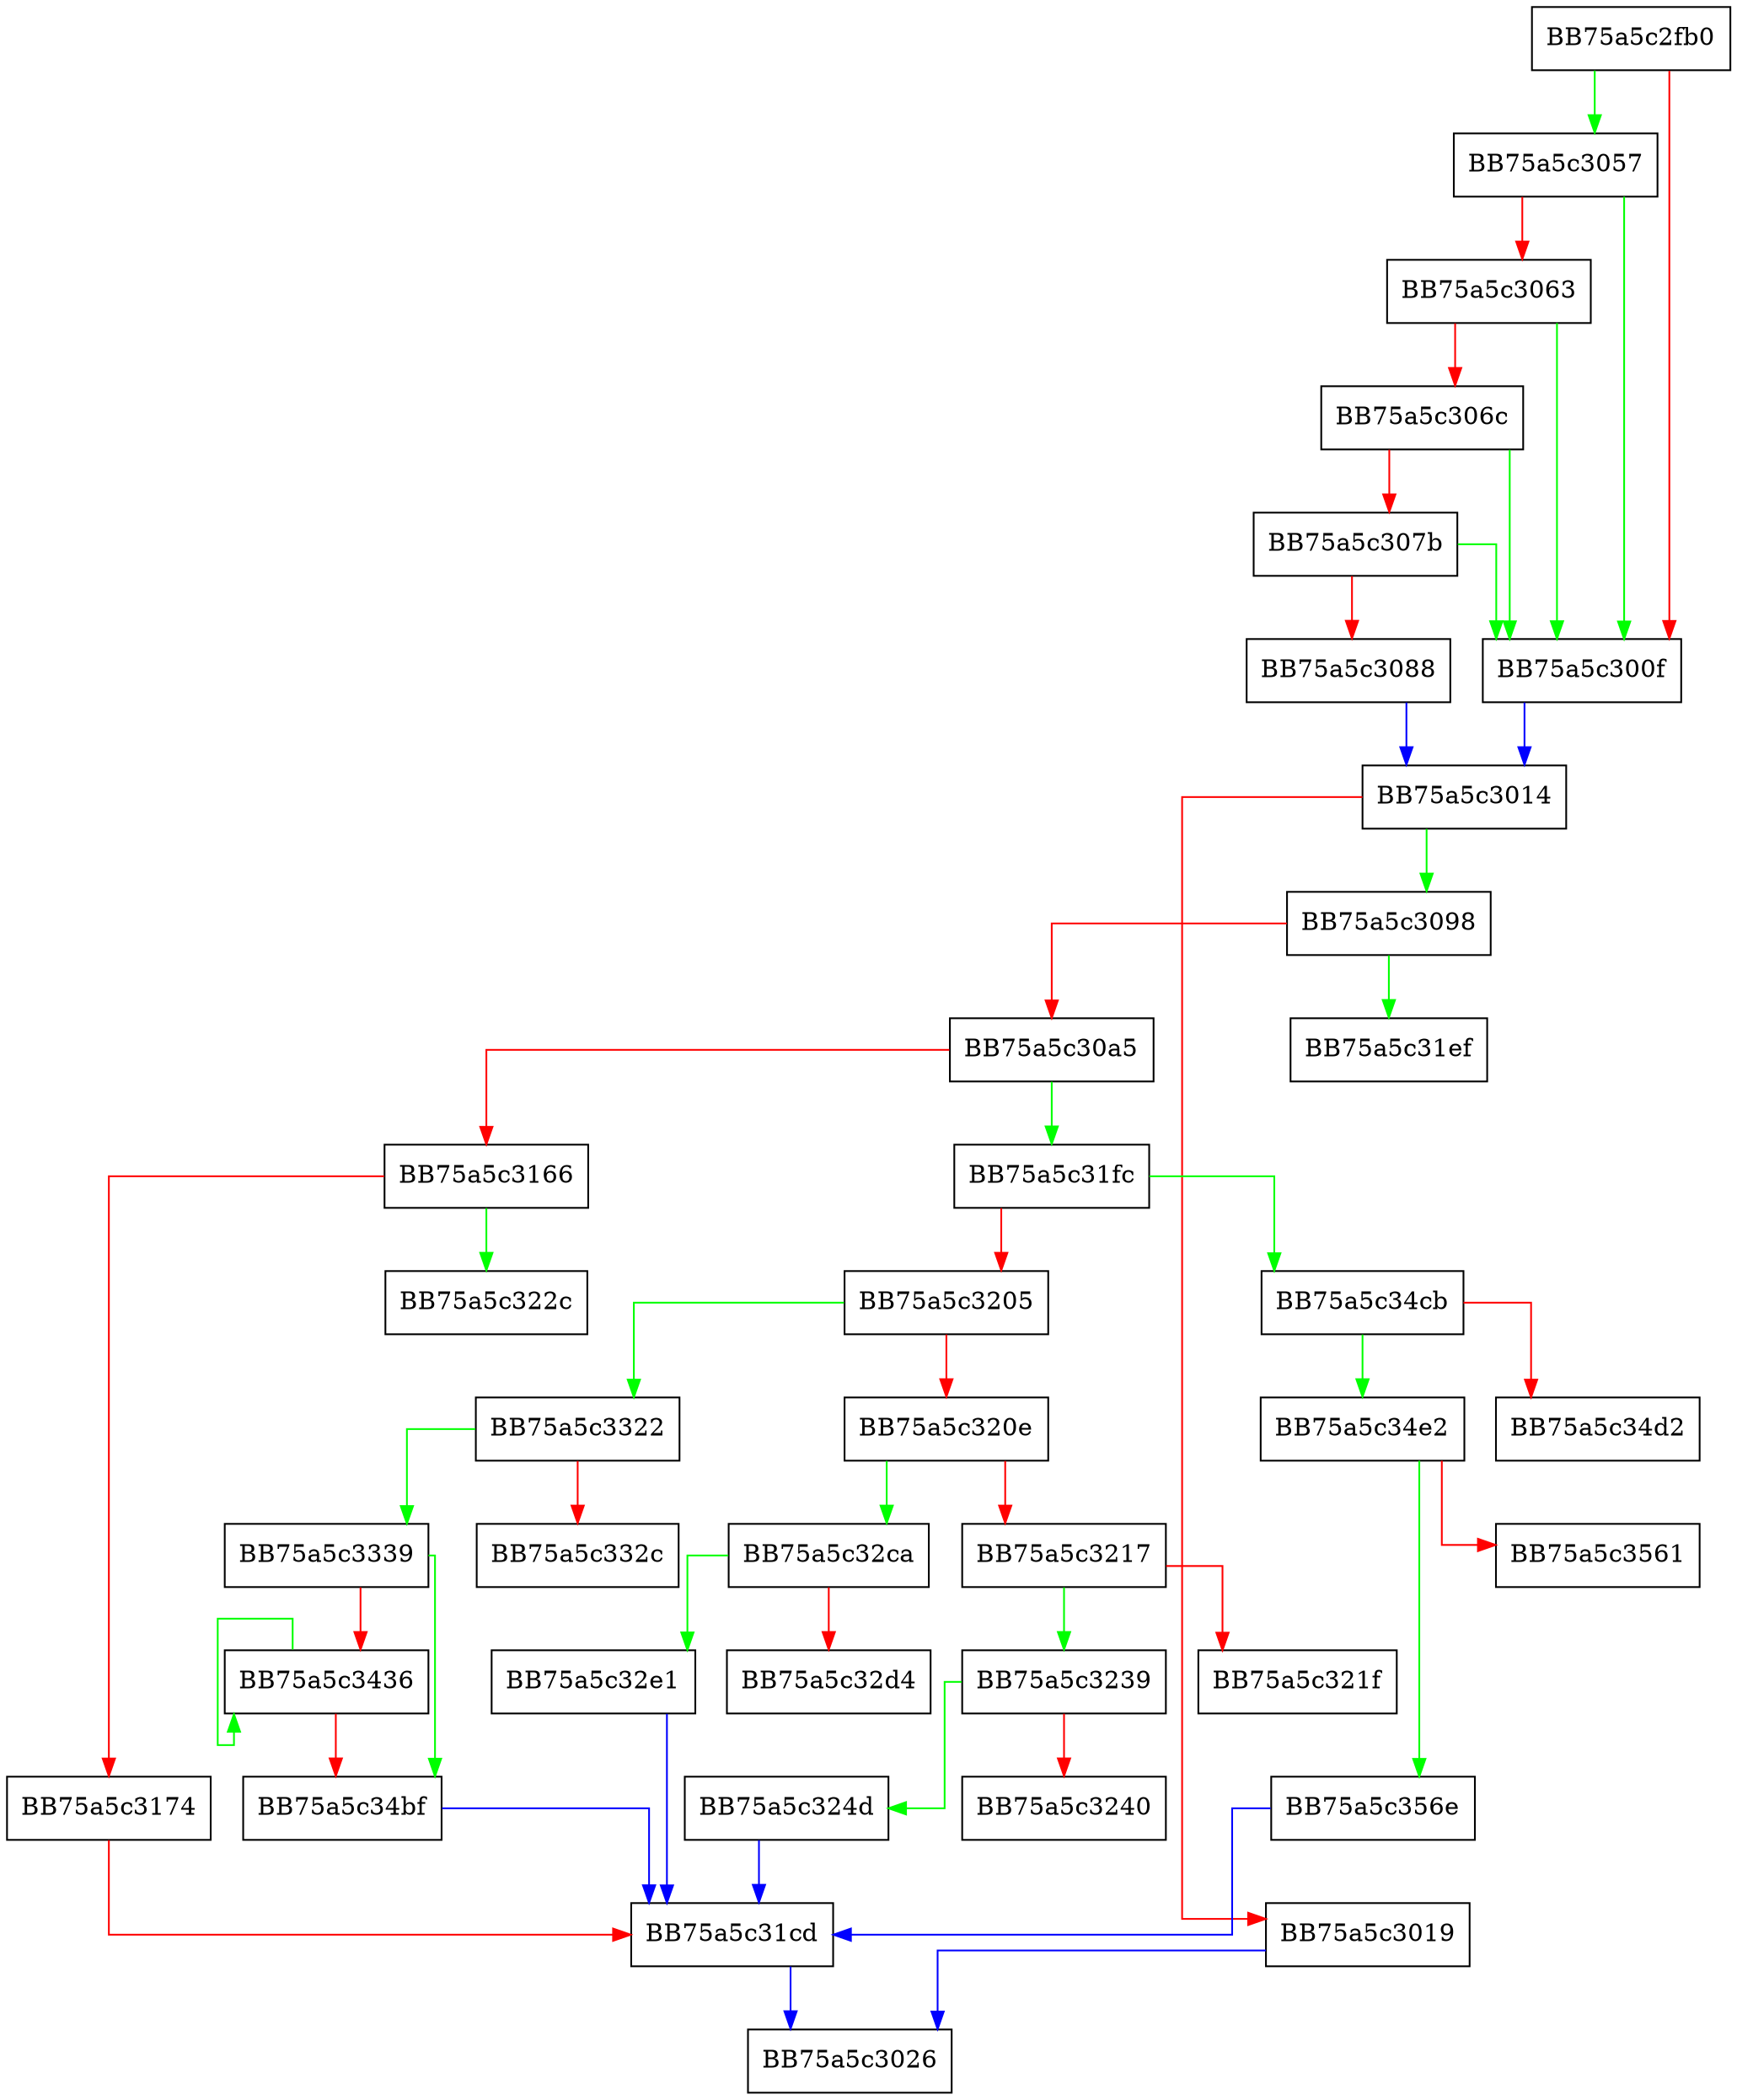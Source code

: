 digraph mp_lua_api_GetUACMetadata {
  node [shape="box"];
  graph [splines=ortho];
  BB75a5c2fb0 -> BB75a5c3057 [color="green"];
  BB75a5c2fb0 -> BB75a5c300f [color="red"];
  BB75a5c300f -> BB75a5c3014 [color="blue"];
  BB75a5c3014 -> BB75a5c3098 [color="green"];
  BB75a5c3014 -> BB75a5c3019 [color="red"];
  BB75a5c3019 -> BB75a5c3026 [color="blue"];
  BB75a5c3057 -> BB75a5c300f [color="green"];
  BB75a5c3057 -> BB75a5c3063 [color="red"];
  BB75a5c3063 -> BB75a5c300f [color="green"];
  BB75a5c3063 -> BB75a5c306c [color="red"];
  BB75a5c306c -> BB75a5c300f [color="green"];
  BB75a5c306c -> BB75a5c307b [color="red"];
  BB75a5c307b -> BB75a5c300f [color="green"];
  BB75a5c307b -> BB75a5c3088 [color="red"];
  BB75a5c3088 -> BB75a5c3014 [color="blue"];
  BB75a5c3098 -> BB75a5c31ef [color="green"];
  BB75a5c3098 -> BB75a5c30a5 [color="red"];
  BB75a5c30a5 -> BB75a5c31fc [color="green"];
  BB75a5c30a5 -> BB75a5c3166 [color="red"];
  BB75a5c3166 -> BB75a5c322c [color="green"];
  BB75a5c3166 -> BB75a5c3174 [color="red"];
  BB75a5c3174 -> BB75a5c31cd [color="red"];
  BB75a5c31cd -> BB75a5c3026 [color="blue"];
  BB75a5c31fc -> BB75a5c34cb [color="green"];
  BB75a5c31fc -> BB75a5c3205 [color="red"];
  BB75a5c3205 -> BB75a5c3322 [color="green"];
  BB75a5c3205 -> BB75a5c320e [color="red"];
  BB75a5c320e -> BB75a5c32ca [color="green"];
  BB75a5c320e -> BB75a5c3217 [color="red"];
  BB75a5c3217 -> BB75a5c3239 [color="green"];
  BB75a5c3217 -> BB75a5c321f [color="red"];
  BB75a5c3239 -> BB75a5c324d [color="green"];
  BB75a5c3239 -> BB75a5c3240 [color="red"];
  BB75a5c324d -> BB75a5c31cd [color="blue"];
  BB75a5c32ca -> BB75a5c32e1 [color="green"];
  BB75a5c32ca -> BB75a5c32d4 [color="red"];
  BB75a5c32e1 -> BB75a5c31cd [color="blue"];
  BB75a5c3322 -> BB75a5c3339 [color="green"];
  BB75a5c3322 -> BB75a5c332c [color="red"];
  BB75a5c3339 -> BB75a5c34bf [color="green"];
  BB75a5c3339 -> BB75a5c3436 [color="red"];
  BB75a5c3436 -> BB75a5c3436 [color="green"];
  BB75a5c3436 -> BB75a5c34bf [color="red"];
  BB75a5c34bf -> BB75a5c31cd [color="blue"];
  BB75a5c34cb -> BB75a5c34e2 [color="green"];
  BB75a5c34cb -> BB75a5c34d2 [color="red"];
  BB75a5c34e2 -> BB75a5c356e [color="green"];
  BB75a5c34e2 -> BB75a5c3561 [color="red"];
  BB75a5c356e -> BB75a5c31cd [color="blue"];
}